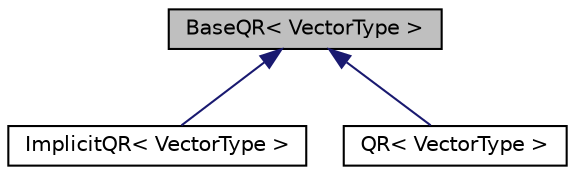 digraph "BaseQR&lt; VectorType &gt;"
{
 // LATEX_PDF_SIZE
  edge [fontname="Helvetica",fontsize="10",labelfontname="Helvetica",labelfontsize="10"];
  node [fontname="Helvetica",fontsize="10",shape=record];
  Node1 [label="BaseQR\< VectorType \>",height=0.2,width=0.4,color="black", fillcolor="grey75", style="filled", fontcolor="black",tooltip=" "];
  Node1 -> Node2 [dir="back",color="midnightblue",fontsize="10",style="solid",fontname="Helvetica"];
  Node2 [label="ImplicitQR\< VectorType \>",height=0.2,width=0.4,color="black", fillcolor="white", style="filled",URL="$classImplicitQR.html",tooltip=" "];
  Node1 -> Node3 [dir="back",color="midnightblue",fontsize="10",style="solid",fontname="Helvetica"];
  Node3 [label="QR\< VectorType \>",height=0.2,width=0.4,color="black", fillcolor="white", style="filled",URL="$classQR.html",tooltip=" "];
}
